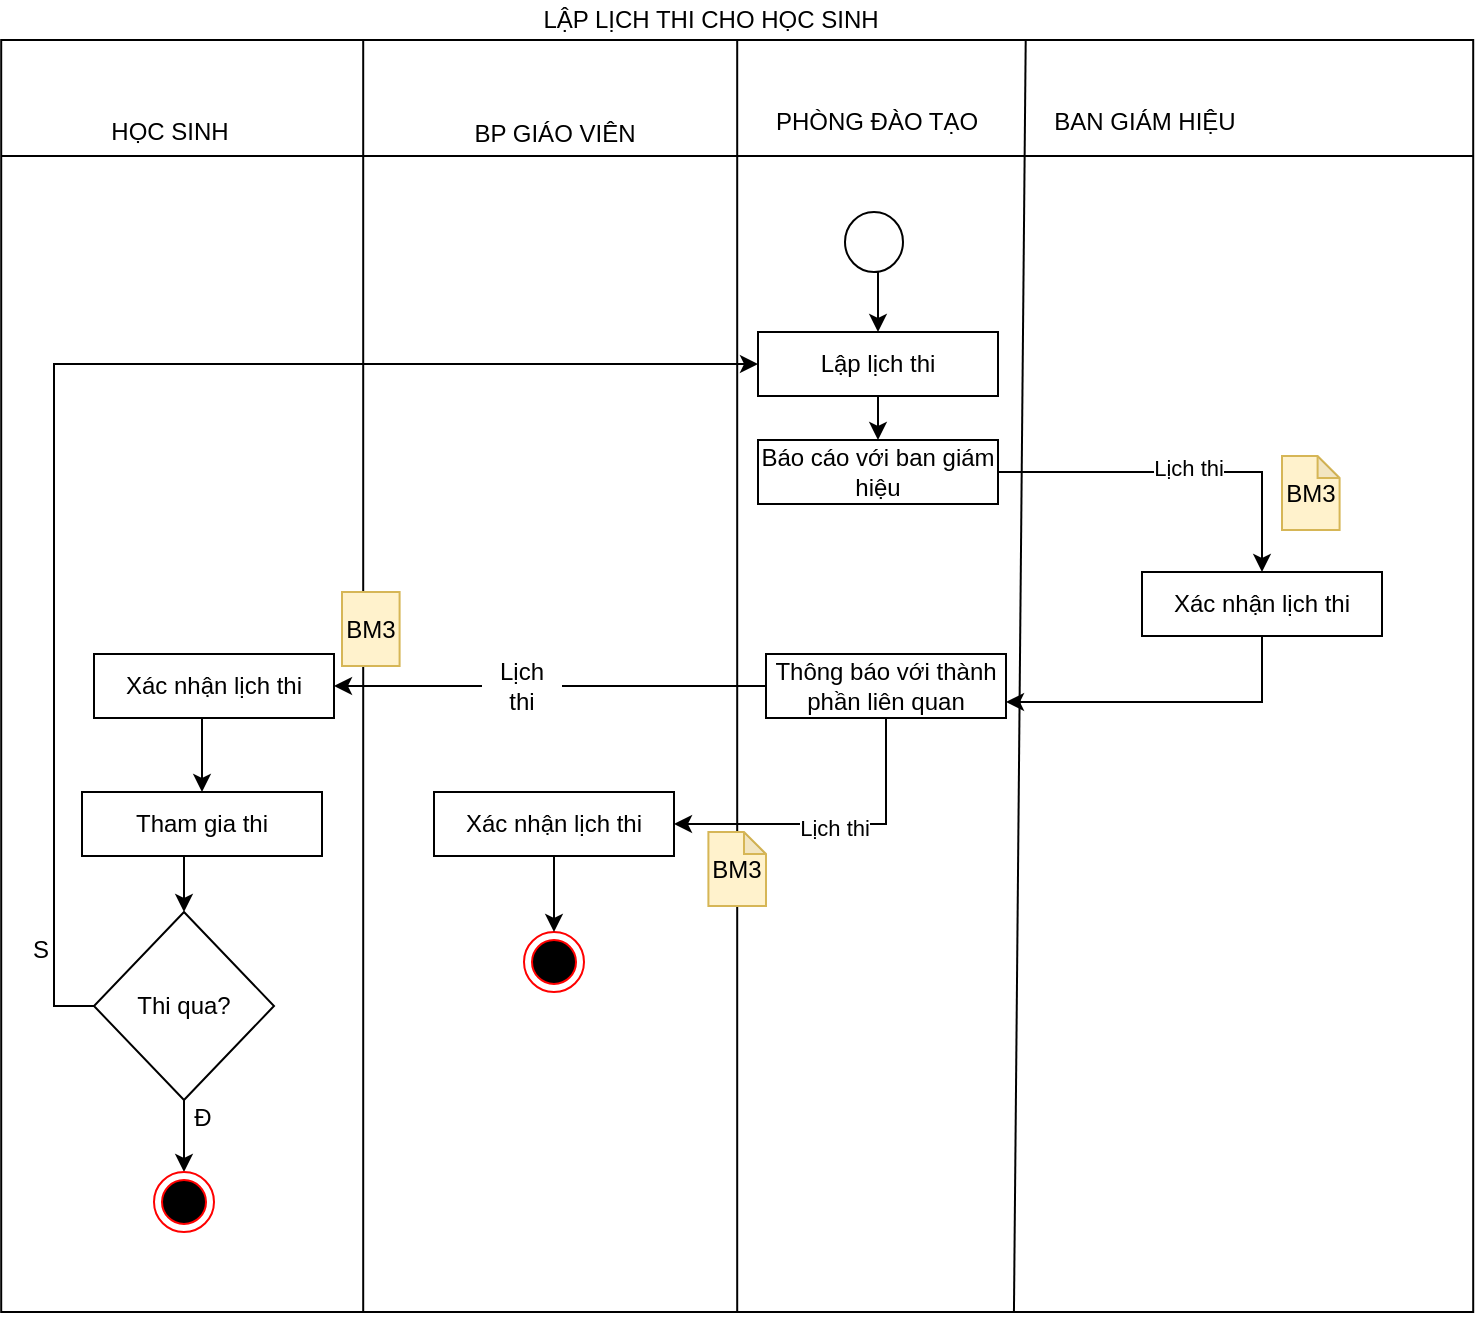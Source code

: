 <mxfile version="14.6.12" type="github">
  <diagram id="cvcjz8p6agWDnJl1euk5" name="Page-1">
    <mxGraphModel dx="968" dy="539" grid="1" gridSize="10" guides="1" tooltips="1" connect="1" arrows="1" fold="1" page="1" pageScale="1" pageWidth="1100" pageHeight="1700" math="0" shadow="0">
      <root>
        <mxCell id="0" />
        <mxCell id="1" parent="0" />
        <mxCell id="dtBUzZ5RgHpVJr5jInil-1" value="" style="shape=internalStorage;whiteSpace=wrap;html=1;backgroundOutline=1;dx=181;dy=58;" parent="1" vertex="1">
          <mxGeometry x="79.6" y="54" width="736" height="636" as="geometry" />
        </mxCell>
        <mxCell id="dtBUzZ5RgHpVJr5jInil-2" value="HỌC SINH" style="text;html=1;strokeColor=none;fillColor=none;align=center;verticalAlign=middle;whiteSpace=wrap;rounded=0;" parent="1" vertex="1">
          <mxGeometry x="126" y="90" width="76" height="20" as="geometry" />
        </mxCell>
        <mxCell id="dtBUzZ5RgHpVJr5jInil-3" value="PHÒNG ĐÀO TẠO" style="text;html=1;align=center;verticalAlign=middle;resizable=0;points=[];autosize=1;" parent="1" vertex="1">
          <mxGeometry x="456.5" y="85" width="120" height="20" as="geometry" />
        </mxCell>
        <mxCell id="dtBUzZ5RgHpVJr5jInil-4" value="BP GIÁO VIÊN" style="text;html=1;align=center;verticalAlign=middle;resizable=0;points=[];autosize=1;" parent="1" vertex="1">
          <mxGeometry x="311" y="92" width="90" height="18" as="geometry" />
        </mxCell>
        <mxCell id="dtBUzZ5RgHpVJr5jInil-11" value="LẬP LỊCH THI CHO HỌC SINH" style="text;html=1;align=center;verticalAlign=middle;resizable=0;points=[];autosize=1;" parent="1" vertex="1">
          <mxGeometry x="339" y="34" width="190" height="20" as="geometry" />
        </mxCell>
        <mxCell id="dtBUzZ5RgHpVJr5jInil-12" value="" style="endArrow=none;html=1;entryX=0.5;entryY=0;entryDx=0;entryDy=0;exitX=0.5;exitY=1;exitDx=0;exitDy=0;" parent="1" source="dtBUzZ5RgHpVJr5jInil-1" target="dtBUzZ5RgHpVJr5jInil-1" edge="1">
          <mxGeometry width="50" height="50" relative="1" as="geometry">
            <mxPoint x="563" y="848" as="sourcePoint" />
            <mxPoint x="449" y="373" as="targetPoint" />
          </mxGeometry>
        </mxCell>
        <mxCell id="dtBUzZ5RgHpVJr5jInil-13" value="" style="endArrow=none;html=1;exitX=0.688;exitY=1;exitDx=0;exitDy=0;exitPerimeter=0;entryX=0.696;entryY=0;entryDx=0;entryDy=0;entryPerimeter=0;" parent="1" source="dtBUzZ5RgHpVJr5jInil-1" target="dtBUzZ5RgHpVJr5jInil-1" edge="1">
          <mxGeometry width="50" height="50" relative="1" as="geometry">
            <mxPoint x="604" y="1064" as="sourcePoint" />
            <mxPoint x="589" y="67" as="targetPoint" />
          </mxGeometry>
        </mxCell>
        <mxCell id="dtBUzZ5RgHpVJr5jInil-14" value="BAN GIÁM HIỆU" style="text;html=1;align=center;verticalAlign=middle;resizable=0;points=[];autosize=1;" parent="1" vertex="1">
          <mxGeometry x="600" y="86" width="101" height="18" as="geometry" />
        </mxCell>
        <mxCell id="dtBUzZ5RgHpVJr5jInil-15" style="edgeStyle=orthogonalEdgeStyle;rounded=0;orthogonalLoop=1;jettySize=auto;html=1;exitX=0.5;exitY=1;exitDx=0;exitDy=0;entryX=0.5;entryY=0;entryDx=0;entryDy=0;" parent="1" edge="1">
          <mxGeometry relative="1" as="geometry">
            <mxPoint x="352" y="458.5" as="sourcePoint" />
          </mxGeometry>
        </mxCell>
        <mxCell id="dtBUzZ5RgHpVJr5jInil-22" value="" style="ellipse;html=1;shape=endState;fillColor=#000000;strokeColor=#ff0000;" parent="1" vertex="1">
          <mxGeometry x="341" y="500" width="30" height="30" as="geometry" />
        </mxCell>
        <mxCell id="dtBUzZ5RgHpVJr5jInil-46" style="edgeStyle=orthogonalEdgeStyle;rounded=0;orthogonalLoop=1;jettySize=auto;html=1;exitX=0.5;exitY=1;exitDx=0;exitDy=0;entryX=0.5;entryY=0;entryDx=0;entryDy=0;" parent="1" edge="1">
          <mxGeometry relative="1" as="geometry">
            <mxPoint x="356" y="393" as="sourcePoint" />
          </mxGeometry>
        </mxCell>
        <mxCell id="dtBUzZ5RgHpVJr5jInil-47" style="edgeStyle=orthogonalEdgeStyle;rounded=0;orthogonalLoop=1;jettySize=auto;html=1;exitX=0;exitY=0.5;exitDx=0;exitDy=0;entryX=1;entryY=0.5;entryDx=0;entryDy=0;" parent="1" edge="1">
          <mxGeometry relative="1" as="geometry">
            <mxPoint x="296" y="377" as="sourcePoint" />
          </mxGeometry>
        </mxCell>
        <mxCell id="dtBUzZ5RgHpVJr5jInil-57" style="edgeStyle=orthogonalEdgeStyle;rounded=0;orthogonalLoop=1;jettySize=auto;html=1;exitX=0.5;exitY=1;exitDx=0;exitDy=0;entryX=0.5;entryY=0;entryDx=0;entryDy=0;" parent="1" source="dtBUzZ5RgHpVJr5jInil-54" target="dtBUzZ5RgHpVJr5jInil-55" edge="1">
          <mxGeometry relative="1" as="geometry" />
        </mxCell>
        <mxCell id="dtBUzZ5RgHpVJr5jInil-54" value="" style="ellipse;whiteSpace=wrap;html=1;" parent="1" vertex="1">
          <mxGeometry x="501.5" y="140" width="29" height="30" as="geometry" />
        </mxCell>
        <mxCell id="dtBUzZ5RgHpVJr5jInil-61" style="edgeStyle=orthogonalEdgeStyle;rounded=0;orthogonalLoop=1;jettySize=auto;html=1;exitX=0.5;exitY=1;exitDx=0;exitDy=0;entryX=0.5;entryY=0;entryDx=0;entryDy=0;" parent="1" source="dtBUzZ5RgHpVJr5jInil-55" target="dtBUzZ5RgHpVJr5jInil-58" edge="1">
          <mxGeometry relative="1" as="geometry" />
        </mxCell>
        <mxCell id="dtBUzZ5RgHpVJr5jInil-55" value="Lập lịch thi" style="rounded=0;whiteSpace=wrap;html=1;" parent="1" vertex="1">
          <mxGeometry x="458" y="200" width="120" height="32" as="geometry" />
        </mxCell>
        <mxCell id="dtBUzZ5RgHpVJr5jInil-60" style="edgeStyle=orthogonalEdgeStyle;rounded=0;orthogonalLoop=1;jettySize=auto;html=1;exitX=1;exitY=0.5;exitDx=0;exitDy=0;" parent="1" source="dtBUzZ5RgHpVJr5jInil-58" target="dtBUzZ5RgHpVJr5jInil-59" edge="1">
          <mxGeometry relative="1" as="geometry" />
        </mxCell>
        <mxCell id="Zk04cXDp2dD9kR9y63e5-5" value="Lịch thi" style="edgeLabel;html=1;align=center;verticalAlign=middle;resizable=0;points=[];" vertex="1" connectable="0" parent="dtBUzZ5RgHpVJr5jInil-60">
          <mxGeometry x="0.044" y="2" relative="1" as="geometry">
            <mxPoint as="offset" />
          </mxGeometry>
        </mxCell>
        <mxCell id="dtBUzZ5RgHpVJr5jInil-58" value="Báo cáo với ban giám hiệu" style="rounded=0;whiteSpace=wrap;html=1;" parent="1" vertex="1">
          <mxGeometry x="458" y="254" width="120" height="32" as="geometry" />
        </mxCell>
        <mxCell id="dtBUzZ5RgHpVJr5jInil-67" style="edgeStyle=orthogonalEdgeStyle;rounded=0;orthogonalLoop=1;jettySize=auto;html=1;exitX=0.5;exitY=1;exitDx=0;exitDy=0;entryX=1;entryY=0.75;entryDx=0;entryDy=0;" parent="1" source="dtBUzZ5RgHpVJr5jInil-59" target="dtBUzZ5RgHpVJr5jInil-66" edge="1">
          <mxGeometry relative="1" as="geometry" />
        </mxCell>
        <mxCell id="dtBUzZ5RgHpVJr5jInil-59" value="Xác nhận lịch thi" style="rounded=0;whiteSpace=wrap;html=1;" parent="1" vertex="1">
          <mxGeometry x="650" y="320" width="120" height="32" as="geometry" />
        </mxCell>
        <mxCell id="dtBUzZ5RgHpVJr5jInil-62" value="BM3" style="shape=note;whiteSpace=wrap;html=1;backgroundOutline=1;darkOpacity=0.05;size=11;fillColor=#fff2cc;strokeColor=#d6b656;" parent="1" vertex="1">
          <mxGeometry x="720" y="262" width="28.8" height="37" as="geometry" />
        </mxCell>
        <mxCell id="dtBUzZ5RgHpVJr5jInil-70" style="edgeStyle=orthogonalEdgeStyle;rounded=0;orthogonalLoop=1;jettySize=auto;html=1;exitX=0.5;exitY=1;exitDx=0;exitDy=0;entryX=1;entryY=0.5;entryDx=0;entryDy=0;" parent="1" source="dtBUzZ5RgHpVJr5jInil-66" target="dtBUzZ5RgHpVJr5jInil-68" edge="1">
          <mxGeometry relative="1" as="geometry" />
        </mxCell>
        <mxCell id="Zk04cXDp2dD9kR9y63e5-4" value="Lịch thi" style="edgeLabel;html=1;align=center;verticalAlign=middle;resizable=0;points=[];" vertex="1" connectable="0" parent="dtBUzZ5RgHpVJr5jInil-70">
          <mxGeometry x="-0.006" y="2" relative="1" as="geometry">
            <mxPoint as="offset" />
          </mxGeometry>
        </mxCell>
        <mxCell id="dtBUzZ5RgHpVJr5jInil-73" style="edgeStyle=orthogonalEdgeStyle;rounded=0;orthogonalLoop=1;jettySize=auto;html=1;exitX=0;exitY=0.5;exitDx=0;exitDy=0;startArrow=none;" parent="1" source="Zk04cXDp2dD9kR9y63e5-1" target="dtBUzZ5RgHpVJr5jInil-72" edge="1">
          <mxGeometry relative="1" as="geometry" />
        </mxCell>
        <mxCell id="dtBUzZ5RgHpVJr5jInil-66" value="Thông báo với thành phần liên quan" style="rounded=0;whiteSpace=wrap;html=1;" parent="1" vertex="1">
          <mxGeometry x="462" y="361" width="120" height="32" as="geometry" />
        </mxCell>
        <mxCell id="dtBUzZ5RgHpVJr5jInil-69" style="edgeStyle=orthogonalEdgeStyle;rounded=0;orthogonalLoop=1;jettySize=auto;html=1;exitX=0.5;exitY=1;exitDx=0;exitDy=0;" parent="1" source="dtBUzZ5RgHpVJr5jInil-68" target="dtBUzZ5RgHpVJr5jInil-22" edge="1">
          <mxGeometry relative="1" as="geometry" />
        </mxCell>
        <mxCell id="dtBUzZ5RgHpVJr5jInil-68" value="Xác nhận lịch thi" style="rounded=0;whiteSpace=wrap;html=1;" parent="1" vertex="1">
          <mxGeometry x="296" y="430" width="120" height="32" as="geometry" />
        </mxCell>
        <mxCell id="dtBUzZ5RgHpVJr5jInil-71" value="BM3" style="shape=note;whiteSpace=wrap;html=1;backgroundOutline=1;darkOpacity=0.05;size=11;fillColor=#fff2cc;strokeColor=#d6b656;" parent="1" vertex="1">
          <mxGeometry x="433.2" y="450" width="28.8" height="37" as="geometry" />
        </mxCell>
        <mxCell id="dtBUzZ5RgHpVJr5jInil-76" style="edgeStyle=orthogonalEdgeStyle;rounded=0;orthogonalLoop=1;jettySize=auto;html=1;exitX=0.5;exitY=1;exitDx=0;exitDy=0;entryX=0.5;entryY=0;entryDx=0;entryDy=0;" parent="1" source="dtBUzZ5RgHpVJr5jInil-72" target="dtBUzZ5RgHpVJr5jInil-75" edge="1">
          <mxGeometry relative="1" as="geometry" />
        </mxCell>
        <mxCell id="dtBUzZ5RgHpVJr5jInil-72" value="Xác nhận lịch thi" style="rounded=0;whiteSpace=wrap;html=1;" parent="1" vertex="1">
          <mxGeometry x="126" y="361" width="120" height="32" as="geometry" />
        </mxCell>
        <mxCell id="dtBUzZ5RgHpVJr5jInil-74" value="BM3" style="shape=note;whiteSpace=wrap;html=1;backgroundOutline=1;darkOpacity=0.05;size=0;fillColor=#fff2cc;strokeColor=#d6b656;" parent="1" vertex="1">
          <mxGeometry x="250" y="330" width="28.8" height="37" as="geometry" />
        </mxCell>
        <mxCell id="dtBUzZ5RgHpVJr5jInil-83" style="edgeStyle=orthogonalEdgeStyle;rounded=0;orthogonalLoop=1;jettySize=auto;html=1;exitX=0.5;exitY=1;exitDx=0;exitDy=0;entryX=0.5;entryY=0;entryDx=0;entryDy=0;" parent="1" source="dtBUzZ5RgHpVJr5jInil-75" target="dtBUzZ5RgHpVJr5jInil-77" edge="1">
          <mxGeometry relative="1" as="geometry" />
        </mxCell>
        <mxCell id="dtBUzZ5RgHpVJr5jInil-75" value="Tham gia thi" style="rounded=0;whiteSpace=wrap;html=1;" parent="1" vertex="1">
          <mxGeometry x="120" y="430" width="120" height="32" as="geometry" />
        </mxCell>
        <mxCell id="dtBUzZ5RgHpVJr5jInil-79" style="edgeStyle=orthogonalEdgeStyle;rounded=0;orthogonalLoop=1;jettySize=auto;html=1;exitX=0.5;exitY=1;exitDx=0;exitDy=0;entryX=0.5;entryY=0;entryDx=0;entryDy=0;" parent="1" source="dtBUzZ5RgHpVJr5jInil-77" target="dtBUzZ5RgHpVJr5jInil-78" edge="1">
          <mxGeometry relative="1" as="geometry" />
        </mxCell>
        <mxCell id="dtBUzZ5RgHpVJr5jInil-82" style="edgeStyle=orthogonalEdgeStyle;rounded=0;orthogonalLoop=1;jettySize=auto;html=1;exitX=0;exitY=0.5;exitDx=0;exitDy=0;entryX=0;entryY=0.5;entryDx=0;entryDy=0;" parent="1" source="dtBUzZ5RgHpVJr5jInil-77" target="dtBUzZ5RgHpVJr5jInil-55" edge="1">
          <mxGeometry relative="1" as="geometry" />
        </mxCell>
        <mxCell id="dtBUzZ5RgHpVJr5jInil-77" value="Thi qua?" style="rhombus;whiteSpace=wrap;html=1;" parent="1" vertex="1">
          <mxGeometry x="126" y="490" width="90" height="94" as="geometry" />
        </mxCell>
        <mxCell id="dtBUzZ5RgHpVJr5jInil-78" value="" style="ellipse;html=1;shape=endState;fillColor=#000000;strokeColor=#ff0000;" parent="1" vertex="1">
          <mxGeometry x="156" y="620" width="30" height="30" as="geometry" />
        </mxCell>
        <mxCell id="dtBUzZ5RgHpVJr5jInil-80" value="S" style="text;html=1;align=center;verticalAlign=middle;resizable=0;points=[];autosize=1;" parent="1" vertex="1">
          <mxGeometry x="90" y="500" width="18" height="18" as="geometry" />
        </mxCell>
        <mxCell id="dtBUzZ5RgHpVJr5jInil-81" value="Đ" style="text;html=1;align=center;verticalAlign=middle;resizable=0;points=[];autosize=1;" parent="1" vertex="1">
          <mxGeometry x="170" y="583" width="20" height="20" as="geometry" />
        </mxCell>
        <mxCell id="Zk04cXDp2dD9kR9y63e5-1" value="Lịch thi" style="text;html=1;strokeColor=none;fillColor=none;align=center;verticalAlign=middle;whiteSpace=wrap;rounded=0;" vertex="1" parent="1">
          <mxGeometry x="320" y="367" width="40" height="20" as="geometry" />
        </mxCell>
        <mxCell id="Zk04cXDp2dD9kR9y63e5-2" value="" style="edgeStyle=orthogonalEdgeStyle;rounded=0;orthogonalLoop=1;jettySize=auto;html=1;exitX=0;exitY=0.5;exitDx=0;exitDy=0;endArrow=none;" edge="1" parent="1" source="dtBUzZ5RgHpVJr5jInil-66" target="Zk04cXDp2dD9kR9y63e5-1">
          <mxGeometry relative="1" as="geometry">
            <mxPoint x="462" y="377" as="sourcePoint" />
            <mxPoint x="246" y="377" as="targetPoint" />
          </mxGeometry>
        </mxCell>
      </root>
    </mxGraphModel>
  </diagram>
</mxfile>
